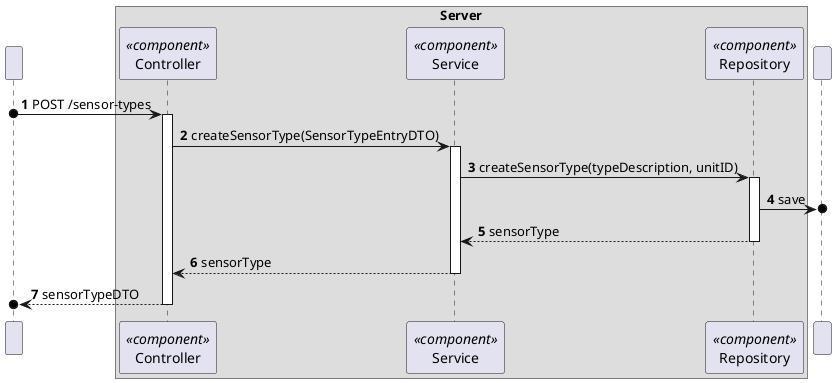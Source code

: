 @startuml
'https://plantuml.com/sequence-diagram
!pragma layout smetana

autonumber

participant " " as HTTP

box "Server"
    participant "Controller" as CTRL<<component>>
    participant "Service" as SV<<component>>
    participant "Repository" as REPO<<component>>
end box

participant " " as BD


HTTP o-> CTRL : POST /sensor-types
activate CTRL
CTRL -> SV : createSensorType(SensorTypeEntryDTO)

activate SV

SV -> REPO : createSensorType(typeDescription, unitID)
activate REPO
REPO ->o BD : save

REPO --> SV : sensorType
deactivate REPO

SV --> CTRL : sensorType
deactivate SV


CTRL -->o HTTP : sensorTypeDTO
deactivate CTRL



@enduml